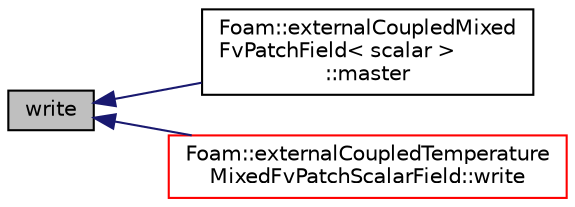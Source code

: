 digraph "write"
{
  bgcolor="transparent";
  edge [fontname="Helvetica",fontsize="10",labelfontname="Helvetica",labelfontsize="10"];
  node [fontname="Helvetica",fontsize="10",shape=record];
  rankdir="LR";
  Node1 [label="write",height=0.2,width=0.4,color="black", fillcolor="grey75", style="filled", fontcolor="black"];
  Node1 -> Node2 [dir="back",color="midnightblue",fontsize="10",style="solid",fontname="Helvetica"];
  Node2 [label="Foam::externalCoupledMixed\lFvPatchField\< scalar \>\l::master",height=0.2,width=0.4,color="black",URL="$a00717.html#acbb56eb86c534007b550d9d2d8478f66",tooltip="Return the master flag. "];
  Node1 -> Node3 [dir="back",color="midnightblue",fontsize="10",style="solid",fontname="Helvetica"];
  Node3 [label="Foam::externalCoupledTemperature\lMixedFvPatchScalarField::write",height=0.2,width=0.4,color="red",URL="$a00718.html#a0941061ad5a26be83b4107d05750ace6",tooltip="Write. "];
}

